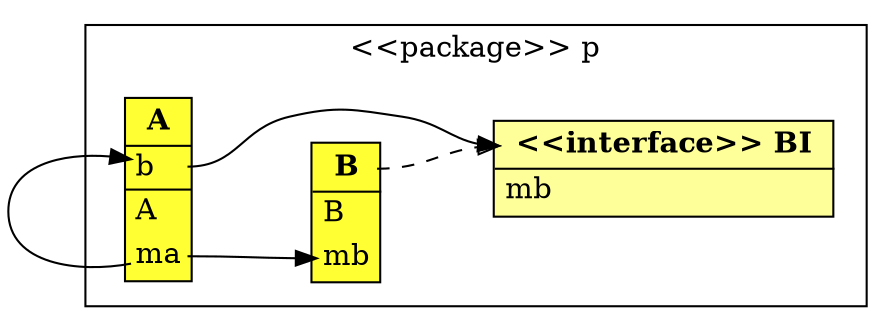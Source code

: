 digraph G{
rankdir=LR; ranksep=0.5; compound=true
subgraph cluster12 {
label="&lt;&lt;package&gt;&gt; p";
color=black;
13 [ label = <<TABLE BGCOLOR="#FFFF33"> <TR> <TD PORT="13" BORDER="0"> <B>B </B></TD></TR>
<HR/>
<TR><TD PORT="17" ALIGN="LEFT" BORDER="0">B</TD></TR>
<TR><TD PORT="15" ALIGN="LEFT" BORDER="0">mb</TD></TR>
</TABLE>>, shape = "none" ];
18 [ label = <<TABLE BGCOLOR="#FFFF33"> <TR> <TD PORT="18" BORDER="0"> <B>A </B></TD></TR>
<HR/>
<TR><TD PORT="14" ALIGN="LEFT" BORDER="0">b</TD></TR>
<HR/>
<TR><TD PORT="19" ALIGN="LEFT" BORDER="0">A</TD></TR>
<TR><TD PORT="16" ALIGN="LEFT" BORDER="0">ma</TD></TR>
</TABLE>>, shape = "none" ];
20 [ label = <<TABLE BGCOLOR="#FFFF99"> <TR> <TD PORT="20" BORDER="0"> <B>&lt;&lt;interface&gt;&gt; BI </B></TD></TR>
<HR/>
<TR><TD PORT="21" ALIGN="LEFT" BORDER="0">mb</TD></TR>
</TABLE>>, shape = "none" ];
}
13:13 -> 20:20[ style = dashed, arrowhead = empty, color = black, penwidth = 1];
18:16 -> 18:14[ style = bold, arrowhead = normal, color = black, penwidth = 1];
18:16 -> 13:15[ style = bold, arrowhead = normal, color = black, penwidth = 1];
18:14 -> 20:20[ style = bold, arrowhead = normal, color = black, penwidth = 1];
}
